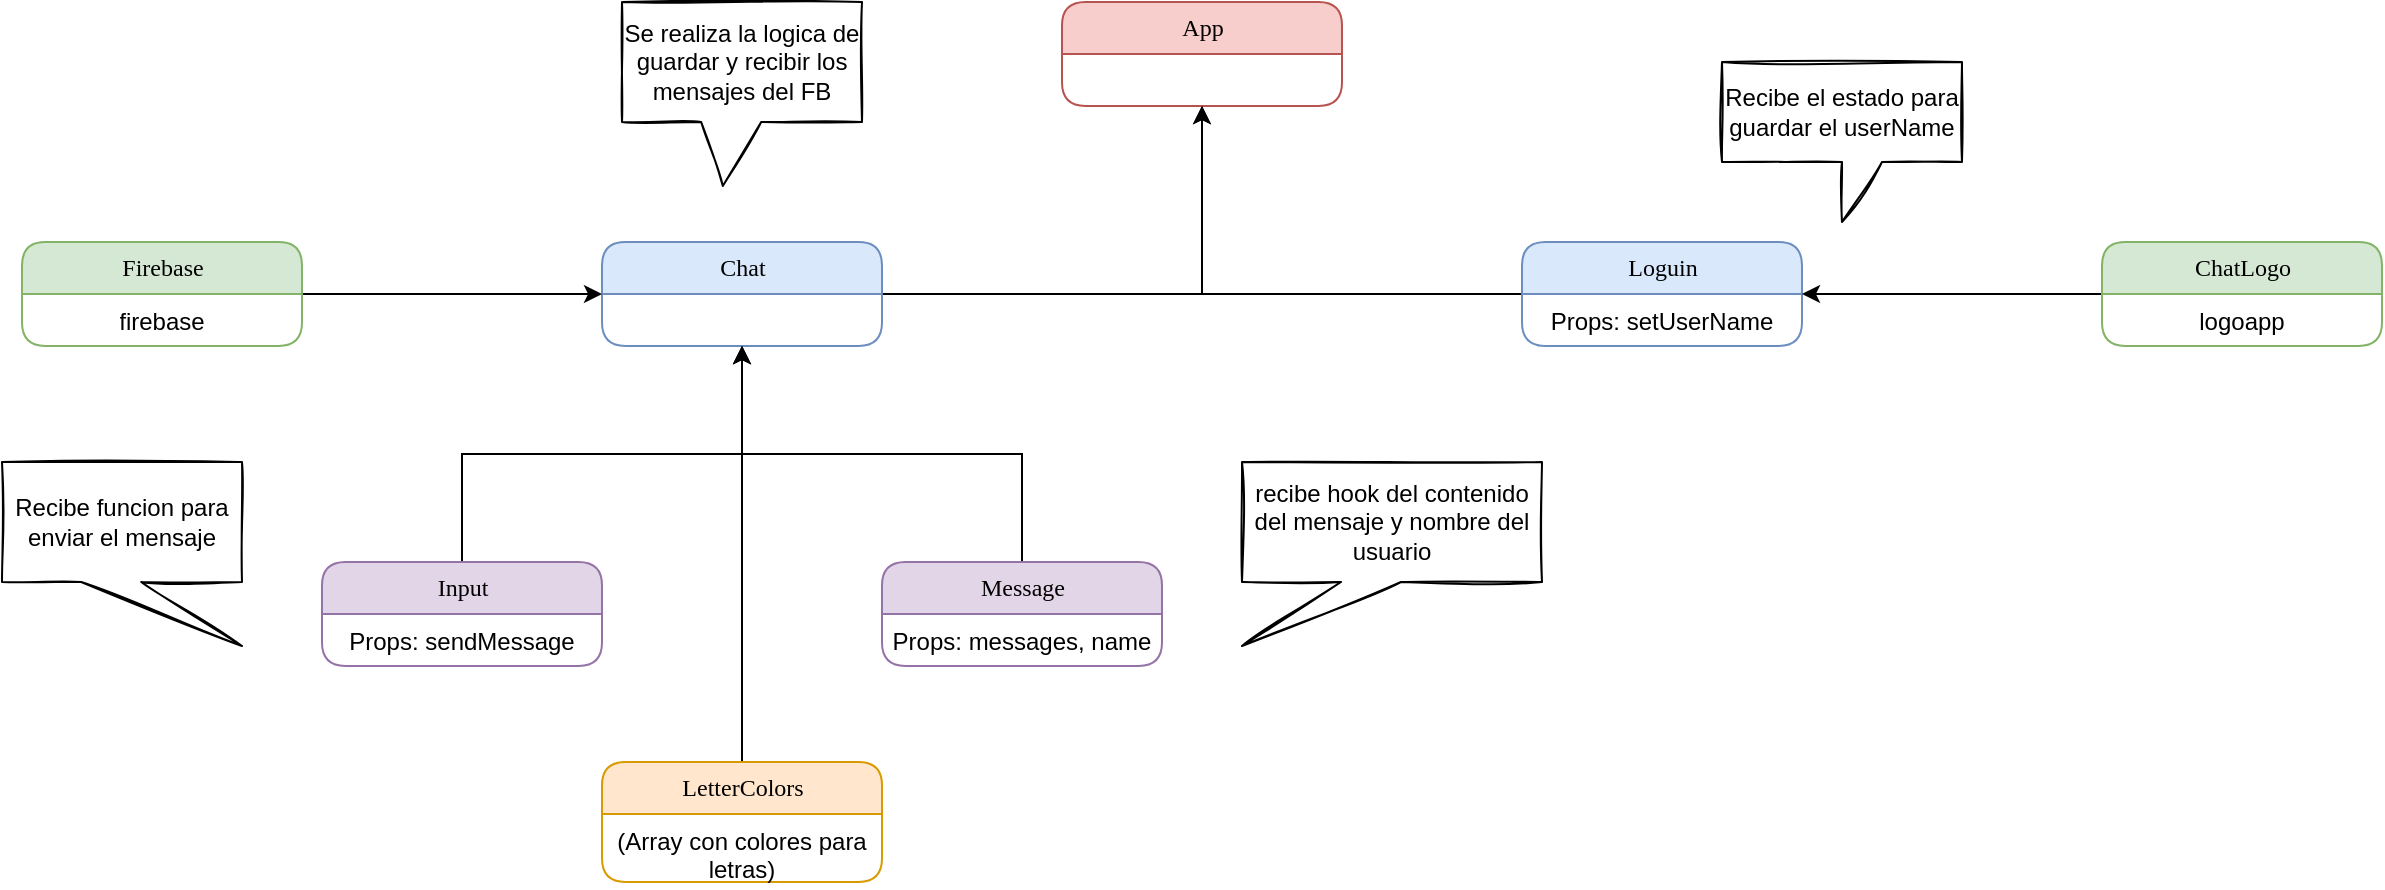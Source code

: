 <mxfile version="14.1.8" type="device"><diagram name="Page-1" id="52a04d89-c75d-2922-d76d-85b35f80e030"><mxGraphModel dx="2549" dy="640" grid="1" gridSize="10" guides="1" tooltips="1" connect="1" arrows="1" fold="1" page="1" pageScale="1" pageWidth="1100" pageHeight="850" background="#ffffff" math="0" shadow="0"><root><mxCell id="0"/><mxCell id="1" parent="0"/><mxCell id="1fdf3b25b50cf41e-1" value="App" style="swimlane;html=1;fontStyle=0;childLayout=stackLayout;horizontal=1;startSize=26;fillColor=#f8cecc;horizontalStack=0;resizeParent=1;resizeLast=0;collapsible=1;marginBottom=0;swimlaneFillColor=#ffffff;align=center;rounded=1;shadow=0;comic=0;labelBackgroundColor=none;strokeWidth=1;fontFamily=Verdana;fontSize=12;strokeColor=#b85450;" parent="1" vertex="1"><mxGeometry x="450" y="130" width="140" height="52" as="geometry"/></mxCell><mxCell id="nprZHlBuTcVC9y6IqfO4-8" style="edgeStyle=orthogonalEdgeStyle;rounded=0;orthogonalLoop=1;jettySize=auto;html=1;" parent="1" source="1fdf3b25b50cf41e-7" target="1fdf3b25b50cf41e-1" edge="1"><mxGeometry relative="1" as="geometry"/></mxCell><mxCell id="1fdf3b25b50cf41e-7" value="Chat" style="swimlane;html=1;fontStyle=0;childLayout=stackLayout;horizontal=1;startSize=26;fillColor=#dae8fc;horizontalStack=0;resizeParent=1;resizeLast=0;collapsible=1;marginBottom=0;swimlaneFillColor=#ffffff;align=center;rounded=1;shadow=0;comic=0;labelBackgroundColor=none;strokeWidth=1;fontFamily=Verdana;fontSize=12;strokeColor=#6c8ebf;" parent="1" vertex="1"><mxGeometry x="220" y="250" width="140" height="52" as="geometry"/></mxCell><mxCell id="nprZHlBuTcVC9y6IqfO4-7" style="edgeStyle=orthogonalEdgeStyle;rounded=0;orthogonalLoop=1;jettySize=auto;html=1;" parent="1" source="nprZHlBuTcVC9y6IqfO4-1" target="1fdf3b25b50cf41e-1" edge="1"><mxGeometry relative="1" as="geometry"/></mxCell><mxCell id="nprZHlBuTcVC9y6IqfO4-1" value="Loguin" style="swimlane;html=1;fontStyle=0;childLayout=stackLayout;horizontal=1;startSize=26;fillColor=#dae8fc;horizontalStack=0;resizeParent=1;resizeLast=0;collapsible=1;marginBottom=0;swimlaneFillColor=#ffffff;align=center;rounded=1;shadow=0;comic=0;labelBackgroundColor=none;strokeWidth=1;fontFamily=Verdana;fontSize=12;strokeColor=#6c8ebf;" parent="1" vertex="1"><mxGeometry x="680" y="250" width="140" height="52" as="geometry"/></mxCell><mxCell id="nprZHlBuTcVC9y6IqfO4-2" value="Props: setUserName" style="text;html=1;strokeColor=none;fillColor=none;spacingLeft=4;spacingRight=4;whiteSpace=wrap;overflow=hidden;rotatable=0;points=[[0,0.5],[1,0.5]];portConstraint=eastwest;align=center;" parent="nprZHlBuTcVC9y6IqfO4-1" vertex="1"><mxGeometry y="26" width="140" height="26" as="geometry"/></mxCell><mxCell id="nprZHlBuTcVC9y6IqfO4-9" value="Recibe el estado para guardar el userName" style="shape=callout;whiteSpace=wrap;html=1;perimeter=calloutPerimeter;gradientDirection=north;rounded=0;sketch=1;" parent="1" vertex="1"><mxGeometry x="780" y="160" width="120" height="80" as="geometry"/></mxCell><mxCell id="nprZHlBuTcVC9y6IqfO4-12" style="edgeStyle=orthogonalEdgeStyle;rounded=0;orthogonalLoop=1;jettySize=auto;html=1;" parent="1" source="nprZHlBuTcVC9y6IqfO4-10" target="nprZHlBuTcVC9y6IqfO4-1" edge="1"><mxGeometry relative="1" as="geometry"/></mxCell><mxCell id="nprZHlBuTcVC9y6IqfO4-10" value="ChatLogo" style="swimlane;html=1;fontStyle=0;childLayout=stackLayout;horizontal=1;startSize=26;fillColor=#d5e8d4;horizontalStack=0;resizeParent=1;resizeLast=0;collapsible=1;marginBottom=0;swimlaneFillColor=#ffffff;align=center;rounded=1;shadow=0;comic=0;labelBackgroundColor=none;strokeWidth=1;fontFamily=Verdana;fontSize=12;strokeColor=#82b366;" parent="1" vertex="1"><mxGeometry x="970" y="250" width="140" height="52" as="geometry"/></mxCell><mxCell id="nprZHlBuTcVC9y6IqfO4-11" value="logoapp" style="text;html=1;strokeColor=none;fillColor=none;spacingLeft=4;spacingRight=4;whiteSpace=wrap;overflow=hidden;rotatable=0;points=[[0,0.5],[1,0.5]];portConstraint=eastwest;align=center;" parent="nprZHlBuTcVC9y6IqfO4-10" vertex="1"><mxGeometry y="26" width="140" height="26" as="geometry"/></mxCell><mxCell id="nprZHlBuTcVC9y6IqfO4-17" style="edgeStyle=orthogonalEdgeStyle;rounded=0;orthogonalLoop=1;jettySize=auto;html=1;" parent="1" source="nprZHlBuTcVC9y6IqfO4-13" target="1fdf3b25b50cf41e-7" edge="1"><mxGeometry relative="1" as="geometry"/></mxCell><mxCell id="nprZHlBuTcVC9y6IqfO4-13" value="Input" style="swimlane;html=1;fontStyle=0;childLayout=stackLayout;horizontal=1;startSize=26;fillColor=#e1d5e7;horizontalStack=0;resizeParent=1;resizeLast=0;collapsible=1;marginBottom=0;swimlaneFillColor=#ffffff;align=center;rounded=1;shadow=0;comic=0;labelBackgroundColor=none;strokeWidth=1;fontFamily=Verdana;fontSize=12;strokeColor=#9673a6;" parent="1" vertex="1"><mxGeometry x="80" y="410" width="140" height="52" as="geometry"/></mxCell><mxCell id="nprZHlBuTcVC9y6IqfO4-14" value="Props: sendMessage" style="text;html=1;strokeColor=none;fillColor=none;spacingLeft=4;spacingRight=4;whiteSpace=wrap;overflow=hidden;rotatable=0;points=[[0,0.5],[1,0.5]];portConstraint=eastwest;align=center;" parent="nprZHlBuTcVC9y6IqfO4-13" vertex="1"><mxGeometry y="26" width="140" height="26" as="geometry"/></mxCell><mxCell id="8i7takNMgAv7LpF_56i7-1" value="Recibe funcion para enviar el mensaje" style="shape=callout;whiteSpace=wrap;html=1;perimeter=calloutPerimeter;gradientDirection=north;rounded=0;sketch=1;position2=1;base=30;size=32;position=0.33;" parent="1" vertex="1"><mxGeometry x="-80" y="360" width="120" height="92" as="geometry"/></mxCell><mxCell id="-Fb7Mxg7h48UR9ewiW4I-3" style="edgeStyle=orthogonalEdgeStyle;rounded=0;orthogonalLoop=1;jettySize=auto;html=1;" edge="1" parent="1" source="-Fb7Mxg7h48UR9ewiW4I-1" target="1fdf3b25b50cf41e-7"><mxGeometry relative="1" as="geometry"/></mxCell><mxCell id="-Fb7Mxg7h48UR9ewiW4I-1" value="Firebase" style="swimlane;html=1;fontStyle=0;childLayout=stackLayout;horizontal=1;startSize=26;fillColor=#d5e8d4;horizontalStack=0;resizeParent=1;resizeLast=0;collapsible=1;marginBottom=0;swimlaneFillColor=#ffffff;align=center;rounded=1;shadow=0;comic=0;labelBackgroundColor=none;strokeWidth=1;fontFamily=Verdana;fontSize=12;strokeColor=#82b366;" vertex="1" parent="1"><mxGeometry x="-70" y="250" width="140" height="52" as="geometry"/></mxCell><mxCell id="-Fb7Mxg7h48UR9ewiW4I-2" value="firebase" style="text;html=1;strokeColor=none;fillColor=none;spacingLeft=4;spacingRight=4;whiteSpace=wrap;overflow=hidden;rotatable=0;points=[[0,0.5],[1,0.5]];portConstraint=eastwest;align=center;" vertex="1" parent="-Fb7Mxg7h48UR9ewiW4I-1"><mxGeometry y="26" width="140" height="26" as="geometry"/></mxCell><mxCell id="-Fb7Mxg7h48UR9ewiW4I-7" style="edgeStyle=orthogonalEdgeStyle;rounded=0;orthogonalLoop=1;jettySize=auto;html=1;" edge="1" parent="1" source="-Fb7Mxg7h48UR9ewiW4I-5" target="1fdf3b25b50cf41e-7"><mxGeometry relative="1" as="geometry"/></mxCell><mxCell id="-Fb7Mxg7h48UR9ewiW4I-5" value="Message" style="swimlane;html=1;fontStyle=0;childLayout=stackLayout;horizontal=1;startSize=26;fillColor=#e1d5e7;horizontalStack=0;resizeParent=1;resizeLast=0;collapsible=1;marginBottom=0;swimlaneFillColor=#ffffff;align=center;rounded=1;shadow=0;comic=0;labelBackgroundColor=none;strokeWidth=1;fontFamily=Verdana;fontSize=12;strokeColor=#9673a6;" vertex="1" parent="1"><mxGeometry x="360" y="410" width="140" height="52" as="geometry"/></mxCell><mxCell id="-Fb7Mxg7h48UR9ewiW4I-6" value="Props: messages, name" style="text;html=1;strokeColor=none;fillColor=none;spacingLeft=4;spacingRight=4;whiteSpace=wrap;overflow=hidden;rotatable=0;points=[[0,0.5],[1,0.5]];portConstraint=eastwest;align=center;" vertex="1" parent="-Fb7Mxg7h48UR9ewiW4I-5"><mxGeometry y="26" width="140" height="26" as="geometry"/></mxCell><mxCell id="-Fb7Mxg7h48UR9ewiW4I-8" value="recibe hook del contenido del mensaje y nombre del usuario" style="shape=callout;whiteSpace=wrap;html=1;perimeter=calloutPerimeter;gradientDirection=north;rounded=0;sketch=1;position2=0;base=30;size=32;position=0.33;" vertex="1" parent="1"><mxGeometry x="540" y="360" width="150" height="92" as="geometry"/></mxCell><mxCell id="-Fb7Mxg7h48UR9ewiW4I-9" value="Se realiza la logica de guardar y recibir los mensajes del FB" style="shape=callout;whiteSpace=wrap;html=1;perimeter=calloutPerimeter;gradientDirection=north;rounded=0;sketch=1;position2=0.42;base=30;size=32;position=0.33;" vertex="1" parent="1"><mxGeometry x="230" y="130" width="120" height="92" as="geometry"/></mxCell><mxCell id="-Fb7Mxg7h48UR9ewiW4I-12" style="edgeStyle=orthogonalEdgeStyle;rounded=0;orthogonalLoop=1;jettySize=auto;html=1;" edge="1" parent="1" source="-Fb7Mxg7h48UR9ewiW4I-10" target="1fdf3b25b50cf41e-7"><mxGeometry relative="1" as="geometry"/></mxCell><mxCell id="-Fb7Mxg7h48UR9ewiW4I-10" value="LetterColors" style="swimlane;html=1;fontStyle=0;childLayout=stackLayout;horizontal=1;startSize=26;fillColor=#ffe6cc;horizontalStack=0;resizeParent=1;resizeLast=0;collapsible=1;marginBottom=0;swimlaneFillColor=#ffffff;align=center;rounded=1;shadow=0;comic=0;labelBackgroundColor=none;strokeWidth=1;fontFamily=Verdana;fontSize=12;strokeColor=#d79b00;" vertex="1" parent="1"><mxGeometry x="220" y="510" width="140" height="60" as="geometry"/></mxCell><mxCell id="-Fb7Mxg7h48UR9ewiW4I-11" value="(Array con colores para letras)" style="text;html=1;strokeColor=none;fillColor=none;spacingLeft=4;spacingRight=4;whiteSpace=wrap;overflow=hidden;rotatable=0;points=[[0,0.5],[1,0.5]];portConstraint=eastwest;align=center;" vertex="1" parent="-Fb7Mxg7h48UR9ewiW4I-10"><mxGeometry y="26" width="140" height="34" as="geometry"/></mxCell></root></mxGraphModel></diagram></mxfile>